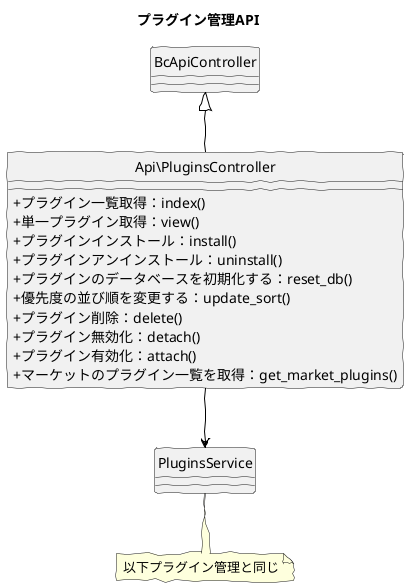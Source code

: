 @startuml
skinparam handwritten true
skinparam backgroundColor white
hide circle
skinparam classAttributeIconSize 0

title プラグイン管理API

class Api\PluginsController {
  + プラグイン一覧取得：index()
  + 単一プラグイン取得：view()
  + プラグインインストール：install()
  + プラグインアンインストール：uninstall()
  + プラグインのデータベースを初期化する：reset_db()
  + 優先度の並び順を変更する：update_sort()
  + プラグイン削除：delete()
  + プラグイン無効化：detach()
  + プラグイン有効化：attach()
  + マーケットのプラグイン一覧を取得：get_market_plugins()
}

Api\PluginsController -down[#Black]-> PluginsService
Api\PluginsController -up[#Black]-|> BcApiController

note "以下プラグイン管理と同じ" as note
PluginsService .. note

@enduml
